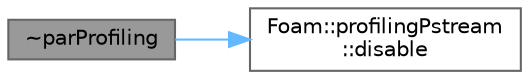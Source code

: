 digraph "~parProfiling"
{
 // LATEX_PDF_SIZE
  bgcolor="transparent";
  edge [fontname=Helvetica,fontsize=10,labelfontname=Helvetica,labelfontsize=10];
  node [fontname=Helvetica,fontsize=10,shape=box,height=0.2,width=0.4];
  rankdir="LR";
  Node1 [id="Node000001",label="~parProfiling",height=0.2,width=0.4,color="gray40", fillcolor="grey60", style="filled", fontcolor="black",tooltip=" "];
  Node1 -> Node2 [id="edge1_Node000001_Node000002",color="steelblue1",style="solid",tooltip=" "];
  Node2 [id="Node000002",label="Foam::profilingPstream\l::disable",height=0.2,width=0.4,color="grey40", fillcolor="white", style="filled",URL="$classFoam_1_1profilingPstream.html#a261e578455a0161459876a18c2238e6f",tooltip=" "];
}
